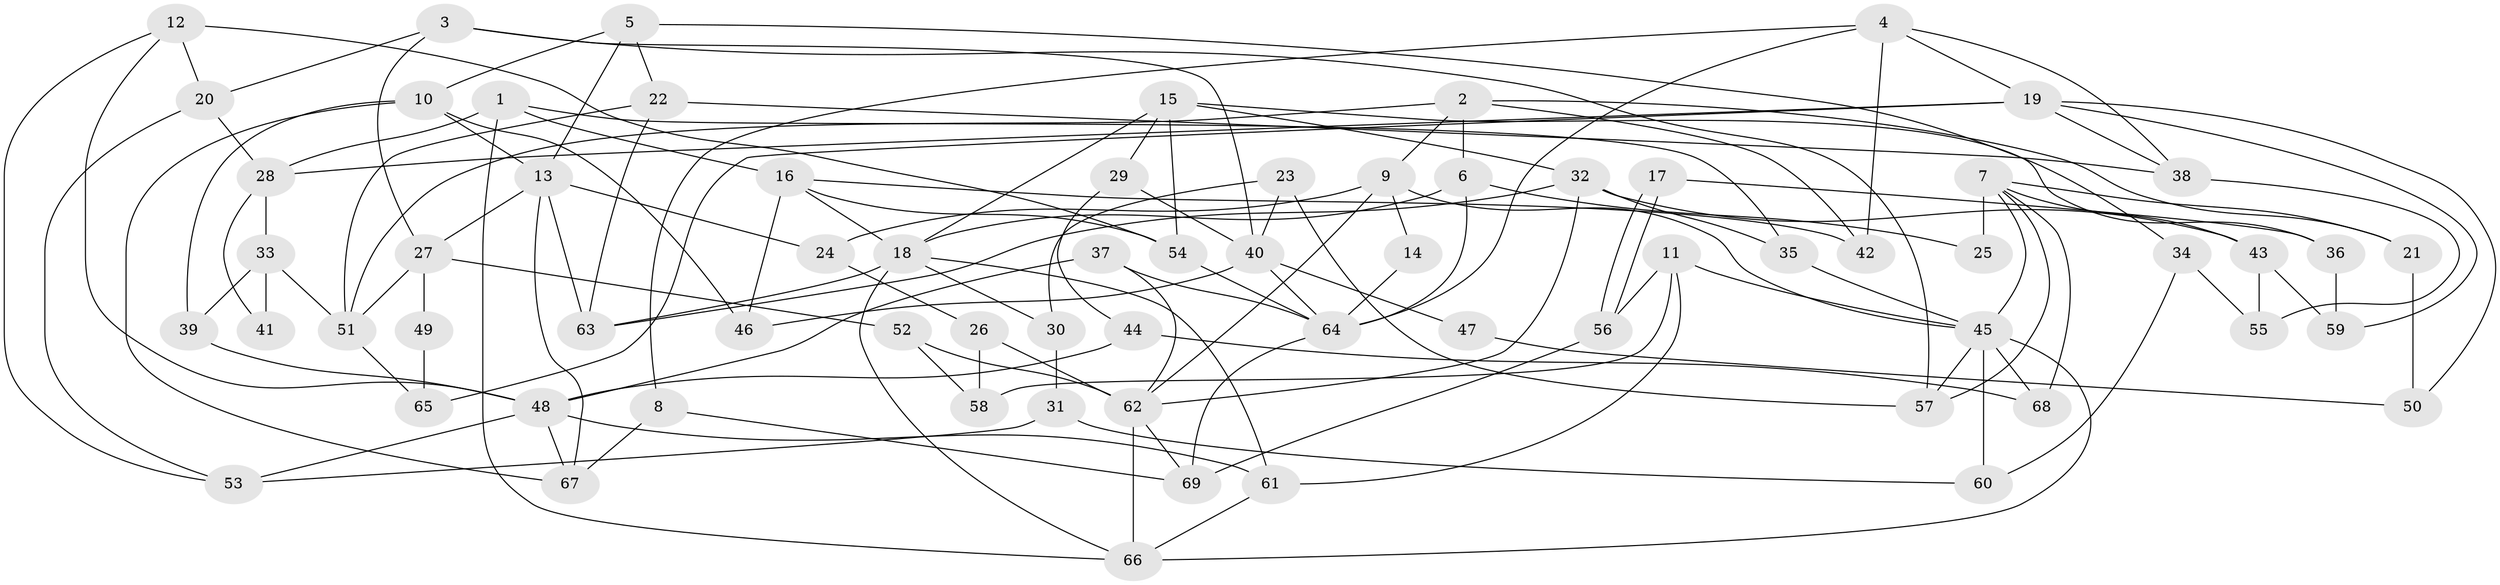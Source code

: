 // coarse degree distribution, {6: 0.16666666666666666, 4: 0.16666666666666666, 9: 0.08333333333333333, 5: 0.08333333333333333, 3: 0.3541666666666667, 8: 0.041666666666666664, 2: 0.0625, 7: 0.020833333333333332, 10: 0.020833333333333332}
// Generated by graph-tools (version 1.1) at 2025/23/03/03/25 07:23:56]
// undirected, 69 vertices, 138 edges
graph export_dot {
graph [start="1"]
  node [color=gray90,style=filled];
  1;
  2;
  3;
  4;
  5;
  6;
  7;
  8;
  9;
  10;
  11;
  12;
  13;
  14;
  15;
  16;
  17;
  18;
  19;
  20;
  21;
  22;
  23;
  24;
  25;
  26;
  27;
  28;
  29;
  30;
  31;
  32;
  33;
  34;
  35;
  36;
  37;
  38;
  39;
  40;
  41;
  42;
  43;
  44;
  45;
  46;
  47;
  48;
  49;
  50;
  51;
  52;
  53;
  54;
  55;
  56;
  57;
  58;
  59;
  60;
  61;
  62;
  63;
  64;
  65;
  66;
  67;
  68;
  69;
  1 -- 28;
  1 -- 66;
  1 -- 16;
  1 -- 35;
  2 -- 6;
  2 -- 42;
  2 -- 9;
  2 -- 21;
  2 -- 51;
  3 -- 27;
  3 -- 57;
  3 -- 20;
  3 -- 40;
  4 -- 64;
  4 -- 19;
  4 -- 8;
  4 -- 38;
  4 -- 42;
  5 -- 13;
  5 -- 10;
  5 -- 22;
  5 -- 34;
  6 -- 18;
  6 -- 64;
  6 -- 25;
  7 -- 57;
  7 -- 45;
  7 -- 21;
  7 -- 25;
  7 -- 43;
  7 -- 68;
  8 -- 67;
  8 -- 69;
  9 -- 45;
  9 -- 14;
  9 -- 24;
  9 -- 62;
  10 -- 67;
  10 -- 46;
  10 -- 13;
  10 -- 39;
  11 -- 61;
  11 -- 56;
  11 -- 45;
  11 -- 58;
  12 -- 54;
  12 -- 53;
  12 -- 20;
  12 -- 48;
  13 -- 63;
  13 -- 24;
  13 -- 27;
  13 -- 67;
  14 -- 64;
  15 -- 18;
  15 -- 29;
  15 -- 32;
  15 -- 36;
  15 -- 54;
  16 -- 18;
  16 -- 42;
  16 -- 46;
  16 -- 54;
  17 -- 36;
  17 -- 56;
  17 -- 56;
  18 -- 61;
  18 -- 66;
  18 -- 30;
  18 -- 63;
  19 -- 28;
  19 -- 38;
  19 -- 50;
  19 -- 59;
  19 -- 65;
  20 -- 28;
  20 -- 53;
  21 -- 50;
  22 -- 63;
  22 -- 38;
  22 -- 51;
  23 -- 40;
  23 -- 30;
  23 -- 57;
  24 -- 26;
  26 -- 62;
  26 -- 58;
  27 -- 51;
  27 -- 49;
  27 -- 52;
  28 -- 33;
  28 -- 41;
  29 -- 44;
  29 -- 40;
  30 -- 31;
  31 -- 53;
  31 -- 60;
  32 -- 62;
  32 -- 35;
  32 -- 43;
  32 -- 63;
  33 -- 51;
  33 -- 39;
  33 -- 41;
  34 -- 55;
  34 -- 60;
  35 -- 45;
  36 -- 59;
  37 -- 62;
  37 -- 64;
  37 -- 48;
  38 -- 55;
  39 -- 48;
  40 -- 64;
  40 -- 46;
  40 -- 47;
  43 -- 55;
  43 -- 59;
  44 -- 48;
  44 -- 68;
  45 -- 57;
  45 -- 60;
  45 -- 66;
  45 -- 68;
  47 -- 50;
  48 -- 53;
  48 -- 61;
  48 -- 67;
  49 -- 65;
  51 -- 65;
  52 -- 58;
  52 -- 62;
  54 -- 64;
  56 -- 69;
  61 -- 66;
  62 -- 66;
  62 -- 69;
  64 -- 69;
}

